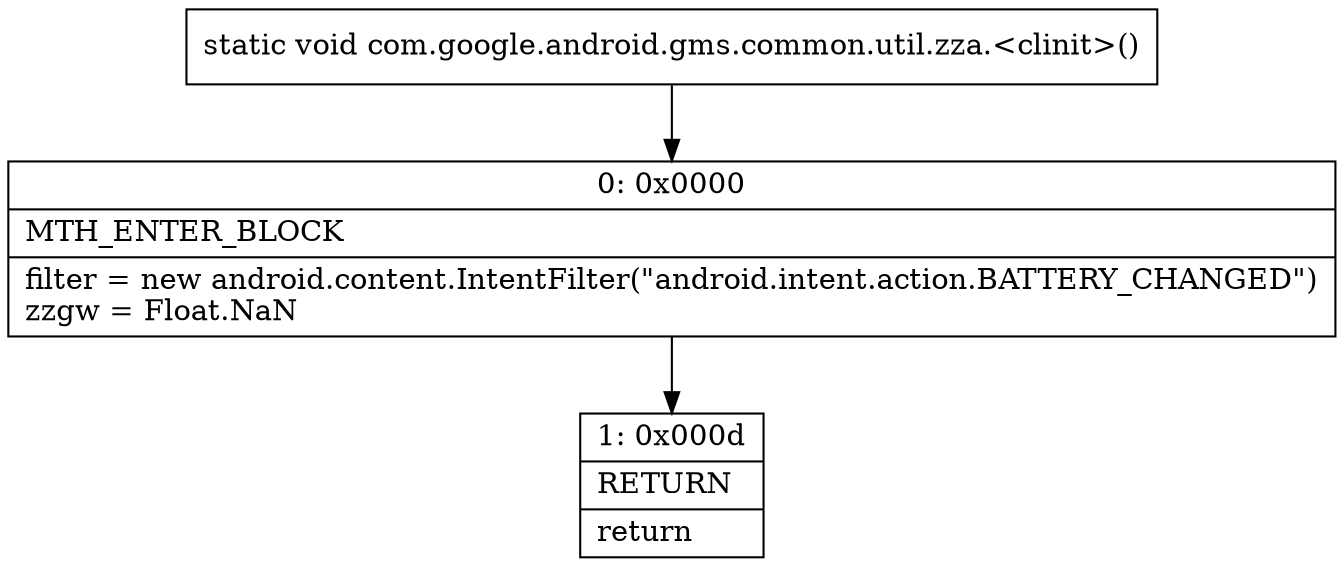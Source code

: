 digraph "CFG forcom.google.android.gms.common.util.zza.\<clinit\>()V" {
Node_0 [shape=record,label="{0\:\ 0x0000|MTH_ENTER_BLOCK\l|filter = new android.content.IntentFilter(\"android.intent.action.BATTERY_CHANGED\")\lzzgw = Float.NaN\l}"];
Node_1 [shape=record,label="{1\:\ 0x000d|RETURN\l|return\l}"];
MethodNode[shape=record,label="{static void com.google.android.gms.common.util.zza.\<clinit\>() }"];
MethodNode -> Node_0;
Node_0 -> Node_1;
}

